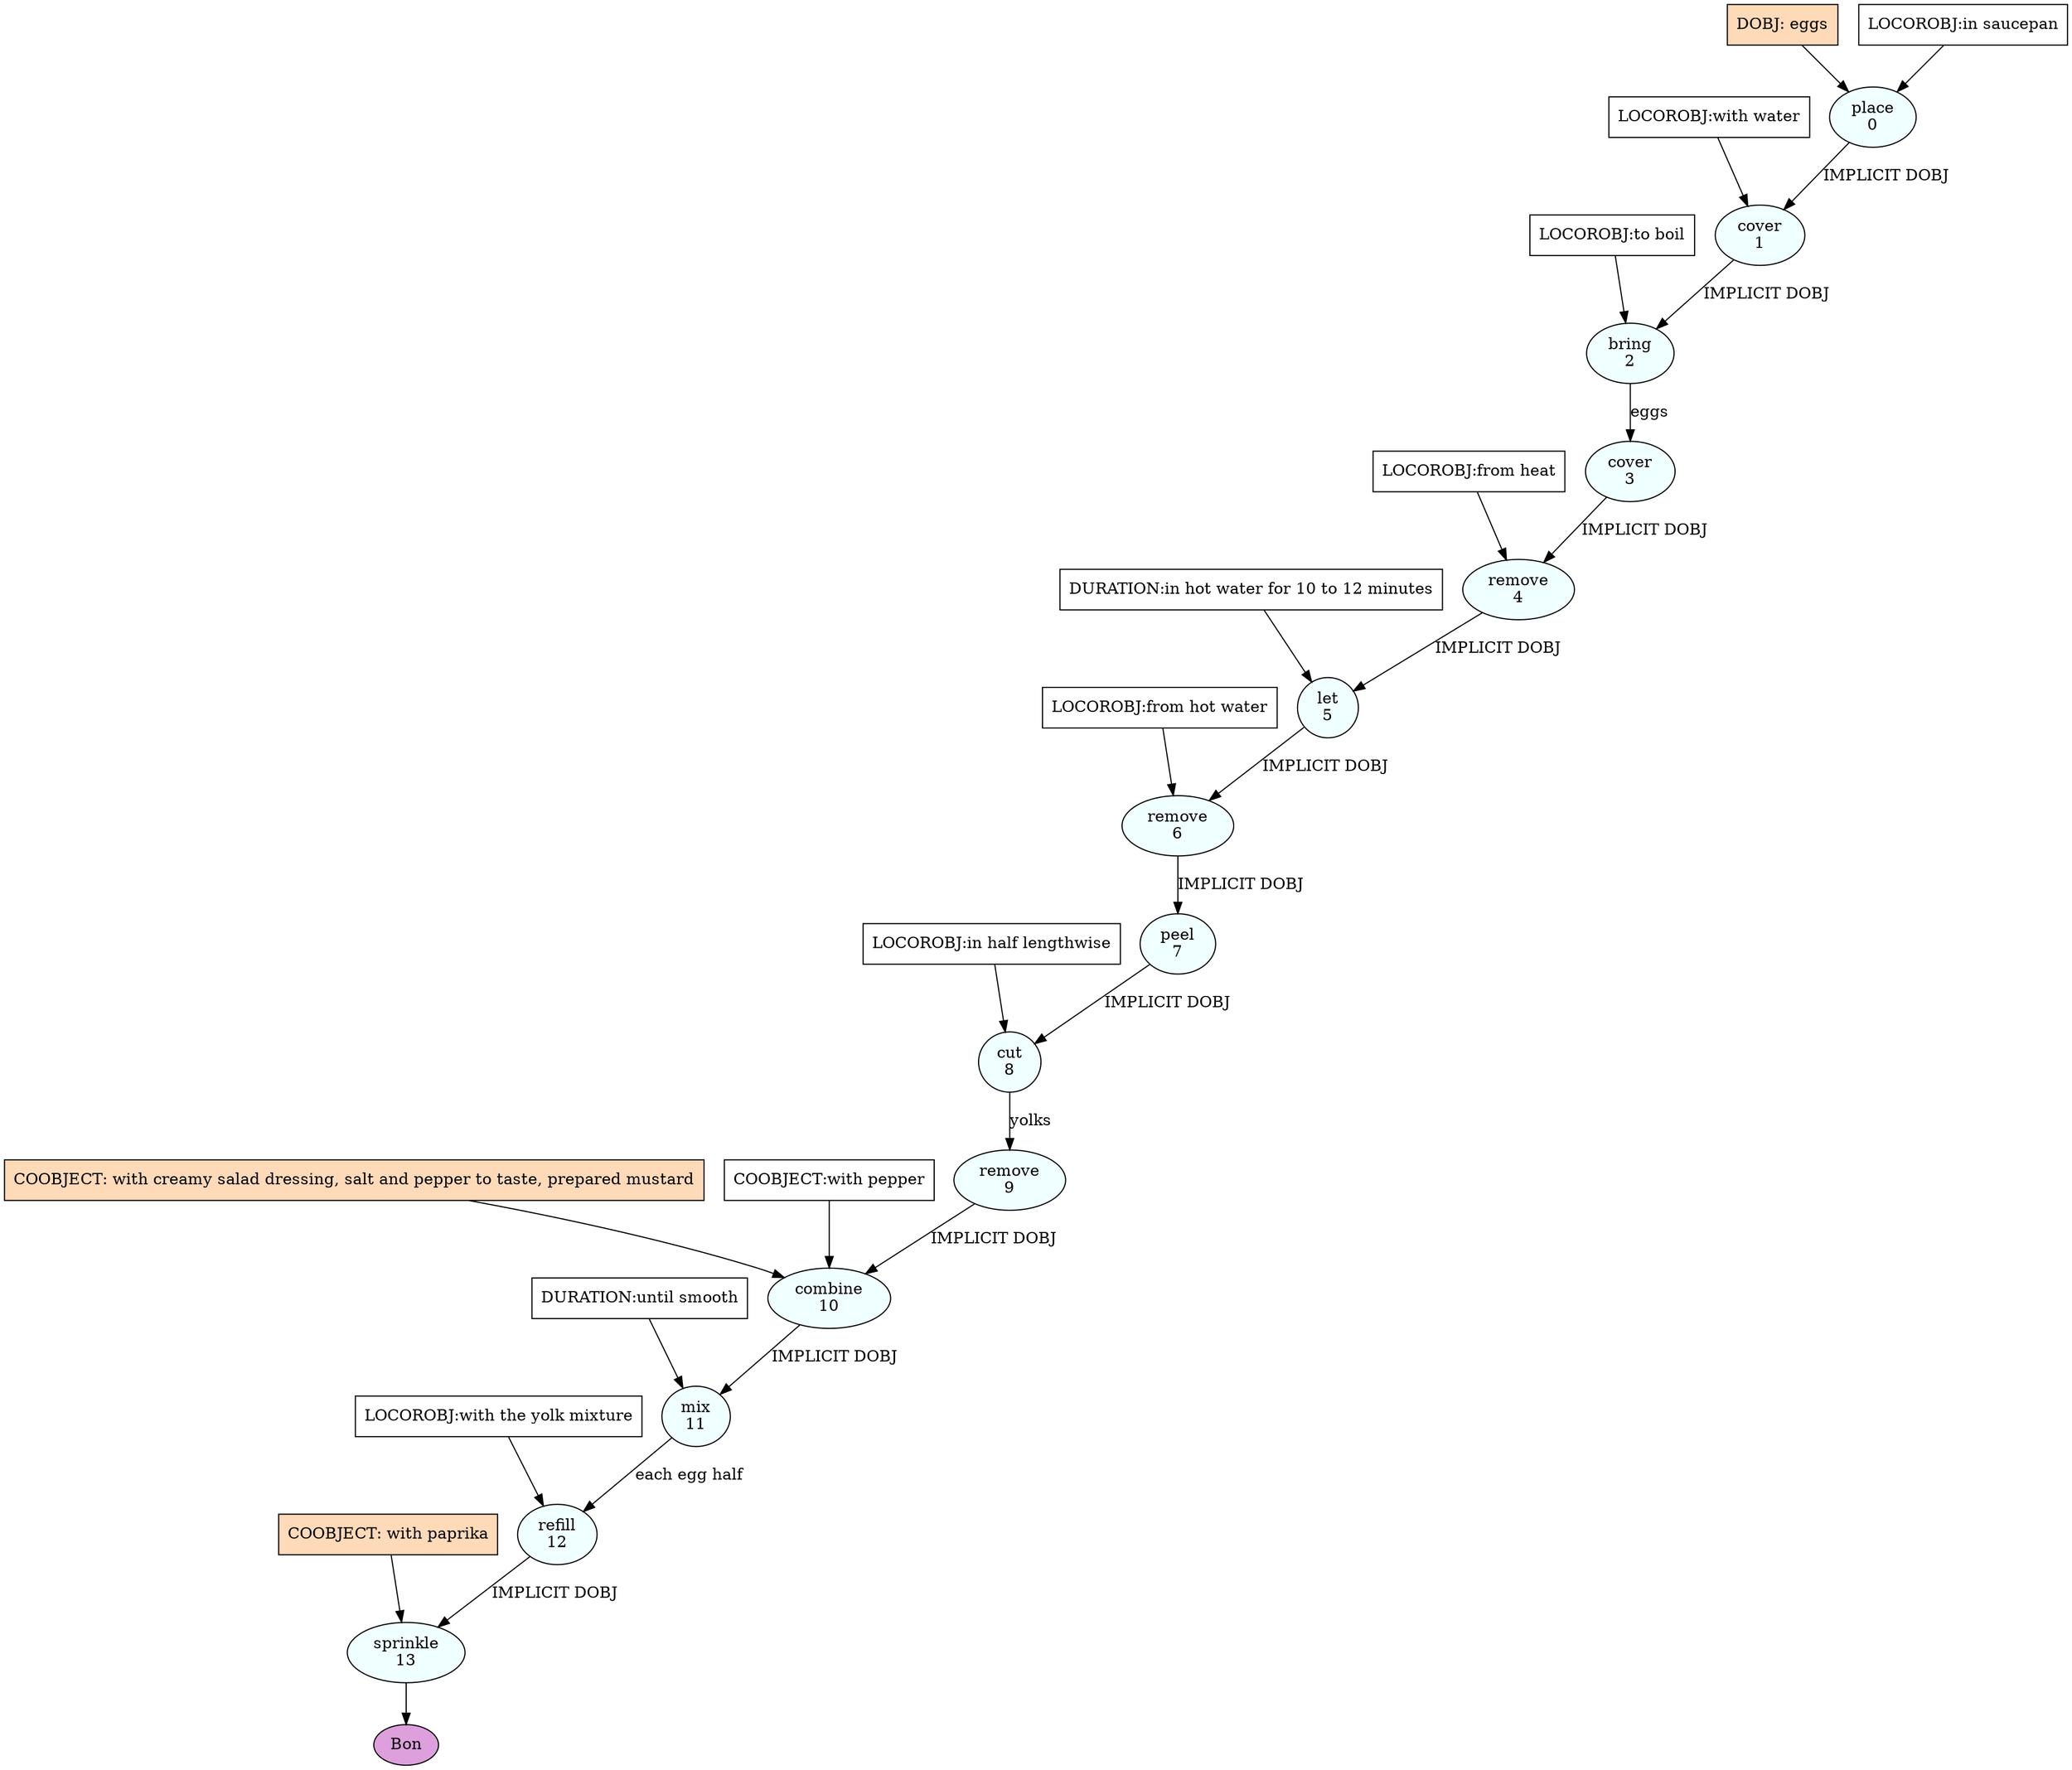 digraph recipe {
E0[label="place
0", shape=oval, style=filled, fillcolor=azure]
E1[label="cover
1", shape=oval, style=filled, fillcolor=azure]
E2[label="bring
2", shape=oval, style=filled, fillcolor=azure]
E3[label="cover
3", shape=oval, style=filled, fillcolor=azure]
E4[label="remove
4", shape=oval, style=filled, fillcolor=azure]
E5[label="let
5", shape=oval, style=filled, fillcolor=azure]
E6[label="remove
6", shape=oval, style=filled, fillcolor=azure]
E7[label="peel
7", shape=oval, style=filled, fillcolor=azure]
E8[label="cut
8", shape=oval, style=filled, fillcolor=azure]
E9[label="remove
9", shape=oval, style=filled, fillcolor=azure]
E10[label="combine
10", shape=oval, style=filled, fillcolor=azure]
E11[label="mix
11", shape=oval, style=filled, fillcolor=azure]
E12[label="refill
12", shape=oval, style=filled, fillcolor=azure]
E13[label="sprinkle
13", shape=oval, style=filled, fillcolor=azure]
D0[label="DOBJ: eggs", shape=box, style=filled, fillcolor=peachpuff]
D0 -> E0
P0_0[label="LOCOROBJ:in saucepan", shape=box, style=filled, fillcolor=white]
P0_0 -> E0
E0 -> E1 [label="IMPLICIT DOBJ"]
P1_0_0[label="LOCOROBJ:with water", shape=box, style=filled, fillcolor=white]
P1_0_0 -> E1
E1 -> E2 [label="IMPLICIT DOBJ"]
P2_0_0[label="LOCOROBJ:to boil", shape=box, style=filled, fillcolor=white]
P2_0_0 -> E2
E2 -> E3 [label="eggs"]
E3 -> E4 [label="IMPLICIT DOBJ"]
P4_0_0[label="LOCOROBJ:from heat", shape=box, style=filled, fillcolor=white]
P4_0_0 -> E4
E4 -> E5 [label="IMPLICIT DOBJ"]
P5_0_0[label="DURATION:in hot water for 10 to 12 minutes", shape=box, style=filled, fillcolor=white]
P5_0_0 -> E5
E5 -> E6 [label="IMPLICIT DOBJ"]
P6_0_0[label="LOCOROBJ:from hot water", shape=box, style=filled, fillcolor=white]
P6_0_0 -> E6
E6 -> E7 [label="IMPLICIT DOBJ"]
E7 -> E8 [label="IMPLICIT DOBJ"]
P8_0_0[label="LOCOROBJ:in half lengthwise", shape=box, style=filled, fillcolor=white]
P8_0_0 -> E8
E8 -> E9 [label="yolks"]
E9 -> E10 [label="IMPLICIT DOBJ"]
P10_0_ing[label="COOBJECT: with creamy salad dressing, salt and pepper to taste, prepared mustard", shape=box, style=filled, fillcolor=peachpuff]
P10_0_ing -> E10
P10_0_0[label="COOBJECT:with pepper", shape=box, style=filled, fillcolor=white]
P10_0_0 -> E10
E10 -> E11 [label="IMPLICIT DOBJ"]
P11_0_0[label="DURATION:until smooth", shape=box, style=filled, fillcolor=white]
P11_0_0 -> E11
E11 -> E12 [label="each egg half"]
P12_0_0[label="LOCOROBJ:with the yolk mixture", shape=box, style=filled, fillcolor=white]
P12_0_0 -> E12
E12 -> E13 [label="IMPLICIT DOBJ"]
P13_0_ing[label="COOBJECT: with paprika", shape=box, style=filled, fillcolor=peachpuff]
P13_0_ing -> E13
EOR[label="Bon", shape=oval, style=filled, fillcolor=plum]
E13 -> EOR
}
